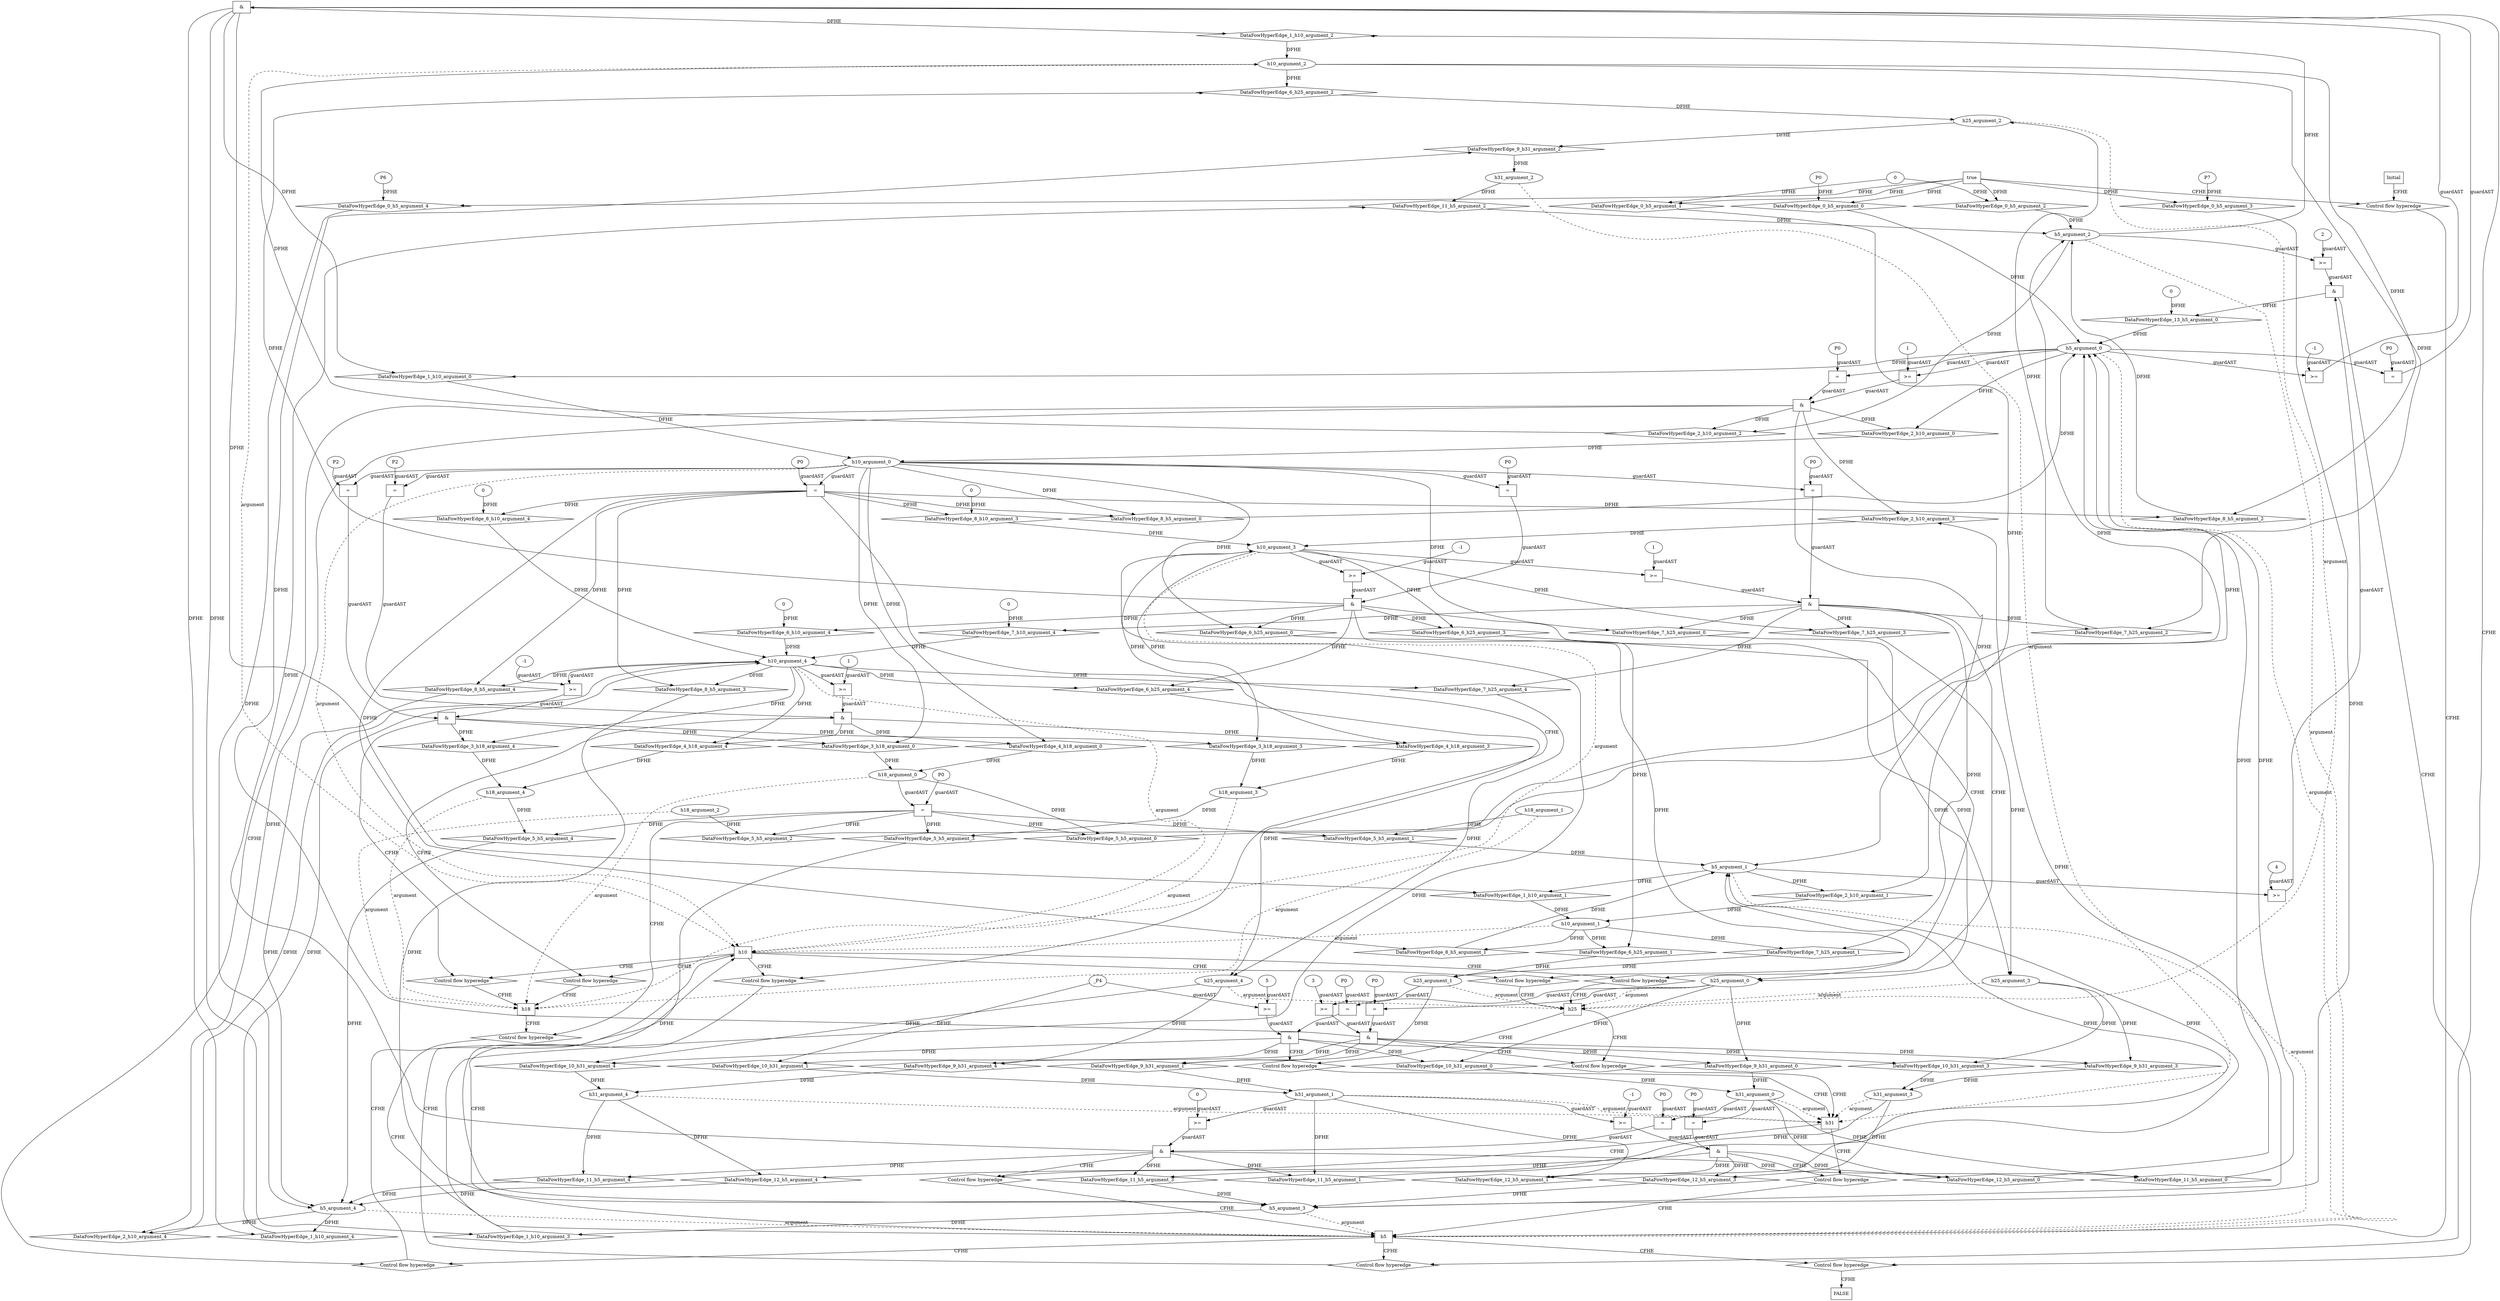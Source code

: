 digraph dag {
"h10" [label="h10" nodeName="h10" class=CONTROL  shape="rect"];
"h18" [label="h18" nodeName="h18" class=CONTROL  shape="rect"];
"h25" [label="h25" nodeName="h25" class=CONTROL  shape="rect"];
"h31" [label="h31" nodeName="h31" class=CONTROL  shape="rect"];
"h5" [label="h5" nodeName="h5" class=CONTROL  shape="rect"];
FALSE [label="FALSE" nodeName=FALSE class=CONTROL  shape="rect"];
Initial [label="Initial" nodeName=Initial class=CONTROL  shape="rect"];
ControlFowHyperEdge_0 [label="Control flow hyperedge" nodeName=ControlFowHyperEdge_0 class=controlFlowHyperEdge shape="diamond"];
"Initial" -> ControlFowHyperEdge_0 [label="CFHE"]
ControlFowHyperEdge_0 -> "h5" [label="CFHE"]
ControlFowHyperEdge_1 [label="Control flow hyperedge" nodeName=ControlFowHyperEdge_1 class=controlFlowHyperEdge shape="diamond"];
"h5" -> ControlFowHyperEdge_1 [label="CFHE"]
ControlFowHyperEdge_1 -> "h10" [label="CFHE"]
ControlFowHyperEdge_2 [label="Control flow hyperedge" nodeName=ControlFowHyperEdge_2 class=controlFlowHyperEdge shape="diamond"];
"h5" -> ControlFowHyperEdge_2 [label="CFHE"]
ControlFowHyperEdge_2 -> "h10" [label="CFHE"]
ControlFowHyperEdge_3 [label="Control flow hyperedge" nodeName=ControlFowHyperEdge_3 class=controlFlowHyperEdge shape="diamond"];
"h10" -> ControlFowHyperEdge_3 [label="CFHE"]
ControlFowHyperEdge_3 -> "h18" [label="CFHE"]
ControlFowHyperEdge_4 [label="Control flow hyperedge" nodeName=ControlFowHyperEdge_4 class=controlFlowHyperEdge shape="diamond"];
"h10" -> ControlFowHyperEdge_4 [label="CFHE"]
ControlFowHyperEdge_4 -> "h18" [label="CFHE"]
ControlFowHyperEdge_5 [label="Control flow hyperedge" nodeName=ControlFowHyperEdge_5 class=controlFlowHyperEdge shape="diamond"];
"h18" -> ControlFowHyperEdge_5 [label="CFHE"]
ControlFowHyperEdge_5 -> "h5" [label="CFHE"]
ControlFowHyperEdge_6 [label="Control flow hyperedge" nodeName=ControlFowHyperEdge_6 class=controlFlowHyperEdge shape="diamond"];
"h10" -> ControlFowHyperEdge_6 [label="CFHE"]
ControlFowHyperEdge_6 -> "h25" [label="CFHE"]
ControlFowHyperEdge_7 [label="Control flow hyperedge" nodeName=ControlFowHyperEdge_7 class=controlFlowHyperEdge shape="diamond"];
"h10" -> ControlFowHyperEdge_7 [label="CFHE"]
ControlFowHyperEdge_7 -> "h25" [label="CFHE"]
ControlFowHyperEdge_8 [label="Control flow hyperedge" nodeName=ControlFowHyperEdge_8 class=controlFlowHyperEdge shape="diamond"];
"h10" -> ControlFowHyperEdge_8 [label="CFHE"]
ControlFowHyperEdge_8 -> "h5" [label="CFHE"]
ControlFowHyperEdge_9 [label="Control flow hyperedge" nodeName=ControlFowHyperEdge_9 class=controlFlowHyperEdge shape="diamond"];
"h25" -> ControlFowHyperEdge_9 [label="CFHE"]
ControlFowHyperEdge_9 -> "h31" [label="CFHE"]
ControlFowHyperEdge_10 [label="Control flow hyperedge" nodeName=ControlFowHyperEdge_10 class=controlFlowHyperEdge shape="diamond"];
"h25" -> ControlFowHyperEdge_10 [label="CFHE"]
ControlFowHyperEdge_10 -> "h31" [label="CFHE"]
ControlFowHyperEdge_11 [label="Control flow hyperedge" nodeName=ControlFowHyperEdge_11 class=controlFlowHyperEdge shape="diamond"];
"h31" -> ControlFowHyperEdge_11 [label="CFHE"]
ControlFowHyperEdge_11 -> "h5" [label="CFHE"]
ControlFowHyperEdge_12 [label="Control flow hyperedge" nodeName=ControlFowHyperEdge_12 class=controlFlowHyperEdge shape="diamond"];
"h31" -> ControlFowHyperEdge_12 [label="CFHE"]
ControlFowHyperEdge_12 -> "h5" [label="CFHE"]
ControlFowHyperEdge_13 [label="Control flow hyperedge" nodeName=ControlFowHyperEdge_13 class=controlFlowHyperEdge shape="diamond"];
"h5" -> ControlFowHyperEdge_13 [label="CFHE"]
ControlFowHyperEdge_13 -> "FALSE" [label="CFHE"]
"h5_argument_0" [label="h5_argument_0" nodeName=argument0 class=argument  head="h5" shape="oval"];
"h5_argument_0" -> "h5"[label="argument" style="dashed"]
"h5_argument_1" [label="h5_argument_1" nodeName=argument1 class=argument  head="h5" shape="oval"];
"h5_argument_1" -> "h5"[label="argument" style="dashed"]
"h5_argument_2" [label="h5_argument_2" nodeName=argument2 class=argument  head="h5" shape="oval"];
"h5_argument_2" -> "h5"[label="argument" style="dashed"]
"h5_argument_3" [label="h5_argument_3" nodeName=argument3 class=argument  head="h5" shape="oval"];
"h5_argument_3" -> "h5"[label="argument" style="dashed"]
"h5_argument_4" [label="h5_argument_4" nodeName=argument4 class=argument  head="h5" shape="oval"];
"h5_argument_4" -> "h5"[label="argument" style="dashed"]
"h10_argument_0" [label="h10_argument_0" nodeName=argument0 class=argument  head="h10" shape="oval"];
"h10_argument_0" -> "h10"[label="argument" style="dashed"]
"h10_argument_1" [label="h10_argument_1" nodeName=argument1 class=argument  head="h10" shape="oval"];
"h10_argument_1" -> "h10"[label="argument" style="dashed"]
"h10_argument_2" [label="h10_argument_2" nodeName=argument2 class=argument  head="h10" shape="oval"];
"h10_argument_2" -> "h10"[label="argument" style="dashed"]
"h10_argument_3" [label="h10_argument_3" nodeName=argument3 class=argument  head="h10" shape="oval"];
"h10_argument_3" -> "h10"[label="argument" style="dashed"]
"h10_argument_4" [label="h10_argument_4" nodeName=argument4 class=argument  head="h10" shape="oval"];
"h10_argument_4" -> "h10"[label="argument" style="dashed"]
"h18_argument_0" [label="h18_argument_0" nodeName=argument0 class=argument  head="h18" shape="oval"];
"h18_argument_0" -> "h18"[label="argument" style="dashed"]
"h18_argument_1" [label="h18_argument_1" nodeName=argument1 class=argument  head="h18" shape="oval"];
"h18_argument_1" -> "h18"[label="argument" style="dashed"]
"h18_argument_2" [label="h18_argument_2" nodeName=argument2 class=argument  head="h18" shape="oval"];
"h18_argument_2" -> "h18"[label="argument" style="dashed"]
"h18_argument_3" [label="h18_argument_3" nodeName=argument3 class=argument  head="h18" shape="oval"];
"h18_argument_3" -> "h18"[label="argument" style="dashed"]
"h18_argument_4" [label="h18_argument_4" nodeName=argument4 class=argument  head="h18" shape="oval"];
"h18_argument_4" -> "h18"[label="argument" style="dashed"]
"h25_argument_0" [label="h25_argument_0" nodeName=argument0 class=argument  head="h25" shape="oval"];
"h25_argument_0" -> "h25"[label="argument" style="dashed"]
"h25_argument_1" [label="h25_argument_1" nodeName=argument1 class=argument  head="h25" shape="oval"];
"h25_argument_1" -> "h25"[label="argument" style="dashed"]
"h25_argument_2" [label="h25_argument_2" nodeName=argument2 class=argument  head="h25" shape="oval"];
"h25_argument_2" -> "h25"[label="argument" style="dashed"]
"h25_argument_3" [label="h25_argument_3" nodeName=argument3 class=argument  head="h25" shape="oval"];
"h25_argument_3" -> "h25"[label="argument" style="dashed"]
"h25_argument_4" [label="h25_argument_4" nodeName=argument4 class=argument  head="h25" shape="oval"];
"h25_argument_4" -> "h25"[label="argument" style="dashed"]
"h31_argument_0" [label="h31_argument_0" nodeName=argument0 class=argument  head="h31" shape="oval"];
"h31_argument_0" -> "h31"[label="argument" style="dashed"]
"h31_argument_1" [label="h31_argument_1" nodeName=argument1 class=argument  head="h31" shape="oval"];
"h31_argument_1" -> "h31"[label="argument" style="dashed"]
"h31_argument_2" [label="h31_argument_2" nodeName=argument2 class=argument  head="h31" shape="oval"];
"h31_argument_2" -> "h31"[label="argument" style="dashed"]
"h31_argument_3" [label="h31_argument_3" nodeName=argument3 class=argument  head="h31" shape="oval"];
"h31_argument_3" -> "h31"[label="argument" style="dashed"]
"h31_argument_4" [label="h31_argument_4" nodeName=argument4 class=argument  head="h31" shape="oval"];
"h31_argument_4" -> "h31"[label="argument" style="dashed"]

"true_0" [label="true" nodeName="true_0" class=true shape="rect"];
"true_0" -> "ControlFowHyperEdge_0" [label="CFHE"];
"xxxh5___Initial_0xxxdataFlow_0_node_0" [label="P7" nodeName="xxxh5___Initial_0xxxdataFlow_0_node_0" class=symbolicConstant ];

"xxxh5___Initial_0xxxdataFlow1_node_0" [label="0" nodeName="xxxh5___Initial_0xxxdataFlow1_node_0" class=IdealInt ];

"xxxh5___Initial_0xxxdataFlow2_node_0" [label="P0" nodeName="xxxh5___Initial_0xxxdataFlow2_node_0" class=symbolicConstant ];

"xxxh5___Initial_0xxxdataFlow3_node_0" [label="P6" nodeName="xxxh5___Initial_0xxxdataFlow3_node_0" class=symbolicConstant ];


"xxxh10___h5_1xxx_and" [label="&" nodeName="xxxh10___h5_1xxx_and" class=Operator shape="rect"];
"xxxh10___h5_1xxxguard_0_node_0" [label=">=" nodeName="xxxh10___h5_1xxxguard_0_node_0" class=Operator  shape="rect"];
"xxxh10___h5_1xxxguard_0_node_1" [label="-1" nodeName="xxxh10___h5_1xxxguard_0_node_1" class=IdealInt ];
"xxxh10___h5_1xxxguard_0_node_1" -> "xxxh10___h5_1xxxguard_0_node_0"[label="guardAST"]
"h5_argument_0" -> "xxxh10___h5_1xxxguard_0_node_0"[label="guardAST"]

"xxxh10___h5_1xxxguard_0_node_0" -> "xxxh10___h5_1xxx_and" [label="guardAST"];
"xxxh10___h5_1xxxguard1_node_0" [label="=" nodeName="xxxh10___h5_1xxxguard1_node_0" class=Operator  shape="rect"];
"xxxh10___h5_1xxxguard1_node_1" [label="P0" nodeName="xxxh10___h5_1xxxguard1_node_1" class=symbolicConstant ];
"xxxh10___h5_1xxxguard1_node_1" -> "xxxh10___h5_1xxxguard1_node_0"[label="guardAST"]
"h5_argument_0" -> "xxxh10___h5_1xxxguard1_node_0"[label="guardAST"]

"xxxh10___h5_1xxxguard1_node_0" -> "xxxh10___h5_1xxx_and" [label="guardAST"];
"xxxh10___h5_1xxx_and" -> "ControlFowHyperEdge_1" [label="CFHE"];
"xxxh10___h5_2xxx_and" [label="&" nodeName="xxxh10___h5_2xxx_and" class=Operator shape="rect"];
"xxxh10___h5_2xxxguard_0_node_0" [label=">=" nodeName="xxxh10___h5_2xxxguard_0_node_0" class=Operator  shape="rect"];
"xxxh10___h5_2xxxguard_0_node_2" [label="1" nodeName="xxxh10___h5_2xxxguard_0_node_2" class=IdealInt ];
"h5_argument_0" -> "xxxh10___h5_2xxxguard_0_node_0"[label="guardAST"]
"xxxh10___h5_2xxxguard_0_node_2" -> "xxxh10___h5_2xxxguard_0_node_0"[label="guardAST"]

"xxxh10___h5_2xxxguard_0_node_0" -> "xxxh10___h5_2xxx_and" [label="guardAST"];
"xxxh10___h5_2xxxguard1_node_0" [label="=" nodeName="xxxh10___h5_2xxxguard1_node_0" class=Operator  shape="rect"];
"xxxh10___h5_2xxxguard1_node_1" [label="P0" nodeName="xxxh10___h5_2xxxguard1_node_1" class=symbolicConstant ];
"xxxh10___h5_2xxxguard1_node_1" -> "xxxh10___h5_2xxxguard1_node_0"[label="guardAST"]
"h5_argument_0" -> "xxxh10___h5_2xxxguard1_node_0"[label="guardAST"]

"xxxh10___h5_2xxxguard1_node_0" -> "xxxh10___h5_2xxx_and" [label="guardAST"];
"xxxh10___h5_2xxx_and" -> "ControlFowHyperEdge_2" [label="CFHE"];
"xxxh18___h10_3xxx_and" [label="&" nodeName="xxxh18___h10_3xxx_and" class=Operator shape="rect"];
"xxxh18___h10_3xxxguard_0_node_0" [label=">=" nodeName="xxxh18___h10_3xxxguard_0_node_0" class=Operator  shape="rect"];
"xxxh18___h10_3xxxguard_0_node_1" [label="-1" nodeName="xxxh18___h10_3xxxguard_0_node_1" class=IdealInt ];
"xxxh18___h10_3xxxguard_0_node_1" -> "xxxh18___h10_3xxxguard_0_node_0"[label="guardAST"]
"h10_argument_4" -> "xxxh18___h10_3xxxguard_0_node_0"[label="guardAST"]

"xxxh18___h10_3xxxguard_0_node_0" -> "xxxh18___h10_3xxx_and" [label="guardAST"];
"xxxh18___h10_3xxxguard1_node_0" [label="=" nodeName="xxxh18___h10_3xxxguard1_node_0" class=Operator  shape="rect"];
"xxxh18___h10_3xxxguard1_node_1" [label="P2" nodeName="xxxh18___h10_3xxxguard1_node_1" class=symbolicConstant ];
"xxxh18___h10_3xxxguard1_node_1" -> "xxxh18___h10_3xxxguard1_node_0"[label="guardAST"]
"h10_argument_0" -> "xxxh18___h10_3xxxguard1_node_0"[label="guardAST"]

"xxxh18___h10_3xxxguard1_node_0" -> "xxxh18___h10_3xxx_and" [label="guardAST"];
"xxxh18___h10_3xxx_and" -> "ControlFowHyperEdge_3" [label="CFHE"];
"xxxh18___h10_4xxx_and" [label="&" nodeName="xxxh18___h10_4xxx_and" class=Operator shape="rect"];
"xxxh18___h10_4xxxguard_0_node_0" [label=">=" nodeName="xxxh18___h10_4xxxguard_0_node_0" class=Operator  shape="rect"];
"xxxh18___h10_4xxxguard_0_node_2" [label="1" nodeName="xxxh18___h10_4xxxguard_0_node_2" class=IdealInt ];
"h10_argument_4" -> "xxxh18___h10_4xxxguard_0_node_0"[label="guardAST"]
"xxxh18___h10_4xxxguard_0_node_2" -> "xxxh18___h10_4xxxguard_0_node_0"[label="guardAST"]

"xxxh18___h10_4xxxguard_0_node_0" -> "xxxh18___h10_4xxx_and" [label="guardAST"];
"xxxh18___h10_4xxxguard1_node_0" [label="=" nodeName="xxxh18___h10_4xxxguard1_node_0" class=Operator  shape="rect"];
"xxxh18___h10_4xxxguard1_node_1" [label="P2" nodeName="xxxh18___h10_4xxxguard1_node_1" class=symbolicConstant ];
"xxxh18___h10_4xxxguard1_node_1" -> "xxxh18___h10_4xxxguard1_node_0"[label="guardAST"]
"h10_argument_0" -> "xxxh18___h10_4xxxguard1_node_0"[label="guardAST"]

"xxxh18___h10_4xxxguard1_node_0" -> "xxxh18___h10_4xxx_and" [label="guardAST"];
"xxxh18___h10_4xxx_and" -> "ControlFowHyperEdge_4" [label="CFHE"];
"xxxh5___h18_5xxxguard_0_node_0" [label="=" nodeName="xxxh5___h18_5xxxguard_0_node_0" class=Operator  shape="rect"];
"xxxh5___h18_5xxxguard_0_node_1" [label="P0" nodeName="xxxh5___h18_5xxxguard_0_node_1" class=symbolicConstant ];
"xxxh5___h18_5xxxguard_0_node_1" -> "xxxh5___h18_5xxxguard_0_node_0"[label="guardAST"]
"h18_argument_0" -> "xxxh5___h18_5xxxguard_0_node_0"[label="guardAST"]

"xxxh5___h18_5xxxguard_0_node_0" -> "ControlFowHyperEdge_5" [label="CFHE"];
"xxxh25___h10_6xxx_and" [label="&" nodeName="xxxh25___h10_6xxx_and" class=Operator shape="rect"];
"xxxh25___h10_6xxxguard_0_node_0" [label=">=" nodeName="xxxh25___h10_6xxxguard_0_node_0" class=Operator  shape="rect"];
"xxxh25___h10_6xxxguard_0_node_1" [label="-1" nodeName="xxxh25___h10_6xxxguard_0_node_1" class=IdealInt ];
"xxxh25___h10_6xxxguard_0_node_1" -> "xxxh25___h10_6xxxguard_0_node_0"[label="guardAST"]
"h10_argument_3" -> "xxxh25___h10_6xxxguard_0_node_0"[label="guardAST"]

"xxxh25___h10_6xxxguard_0_node_0" -> "xxxh25___h10_6xxx_and" [label="guardAST"];
"xxxh25___h10_6xxxguard1_node_0" [label="=" nodeName="xxxh25___h10_6xxxguard1_node_0" class=Operator  shape="rect"];
"xxxh25___h10_6xxxguard1_node_1" [label="P0" nodeName="xxxh25___h10_6xxxguard1_node_1" class=symbolicConstant ];
"xxxh25___h10_6xxxguard1_node_1" -> "xxxh25___h10_6xxxguard1_node_0"[label="guardAST"]
"h10_argument_0" -> "xxxh25___h10_6xxxguard1_node_0"[label="guardAST"]

"xxxh25___h10_6xxxguard1_node_0" -> "xxxh25___h10_6xxx_and" [label="guardAST"];
"xxxh25___h10_6xxx_and" -> "ControlFowHyperEdge_6" [label="CFHE"];

"xxxh25___h10_7xxx_and" [label="&" nodeName="xxxh25___h10_7xxx_and" class=Operator shape="rect"];
"xxxh25___h10_7xxxguard_0_node_0" [label=">=" nodeName="xxxh25___h10_7xxxguard_0_node_0" class=Operator  shape="rect"];
"xxxh25___h10_7xxxguard_0_node_2" [label="1" nodeName="xxxh25___h10_7xxxguard_0_node_2" class=IdealInt ];
"h10_argument_3" -> "xxxh25___h10_7xxxguard_0_node_0"[label="guardAST"]
"xxxh25___h10_7xxxguard_0_node_2" -> "xxxh25___h10_7xxxguard_0_node_0"[label="guardAST"]

"xxxh25___h10_7xxxguard_0_node_0" -> "xxxh25___h10_7xxx_and" [label="guardAST"];
"xxxh25___h10_7xxxguard1_node_0" [label="=" nodeName="xxxh25___h10_7xxxguard1_node_0" class=Operator  shape="rect"];
"xxxh25___h10_7xxxguard1_node_1" [label="P0" nodeName="xxxh25___h10_7xxxguard1_node_1" class=symbolicConstant ];
"xxxh25___h10_7xxxguard1_node_1" -> "xxxh25___h10_7xxxguard1_node_0"[label="guardAST"]
"h10_argument_0" -> "xxxh25___h10_7xxxguard1_node_0"[label="guardAST"]

"xxxh25___h10_7xxxguard1_node_0" -> "xxxh25___h10_7xxx_and" [label="guardAST"];
"xxxh25___h10_7xxx_and" -> "ControlFowHyperEdge_7" [label="CFHE"];

"xxxh5___h10_8xxxguard_0_node_0" [label="=" nodeName="xxxh5___h10_8xxxguard_0_node_0" class=Operator  shape="rect"];
"xxxh5___h10_8xxxguard_0_node_1" [label="P0" nodeName="xxxh5___h10_8xxxguard_0_node_1" class=symbolicConstant ];
"xxxh5___h10_8xxxguard_0_node_1" -> "xxxh5___h10_8xxxguard_0_node_0"[label="guardAST"]
"h10_argument_0" -> "xxxh5___h10_8xxxguard_0_node_0"[label="guardAST"]

"xxxh5___h10_8xxxguard_0_node_0" -> "ControlFowHyperEdge_8" [label="CFHE"];


"xxxh31___h25_9xxx_and" [label="&" nodeName="xxxh31___h25_9xxx_and" class=Operator shape="rect"];
"xxxh31___h25_9xxxguard_0_node_0" [label=">=" nodeName="xxxh31___h25_9xxxguard_0_node_0" class=Operator  shape="rect"];
"xxxh31___h25_9xxxguard_0_node_1" [label="3" nodeName="xxxh31___h25_9xxxguard_0_node_1" class=IdealInt ];
"xxxh31___h25_9xxxguard_0_node_1" -> "xxxh31___h25_9xxxguard_0_node_0"[label="guardAST"]
"h25_argument_1" -> "xxxh31___h25_9xxxguard_0_node_0"[label="guardAST"]

"xxxh31___h25_9xxxguard_0_node_0" -> "xxxh31___h25_9xxx_and" [label="guardAST"];
"xxxh31___h25_9xxxguard1_node_0" [label="=" nodeName="xxxh31___h25_9xxxguard1_node_0" class=Operator  shape="rect"];
"xxxh31___h25_9xxxguard1_node_1" [label="P0" nodeName="xxxh31___h25_9xxxguard1_node_1" class=symbolicConstant ];
"xxxh31___h25_9xxxguard1_node_1" -> "xxxh31___h25_9xxxguard1_node_0"[label="guardAST"]
"h25_argument_0" -> "xxxh31___h25_9xxxguard1_node_0"[label="guardAST"]

"xxxh31___h25_9xxxguard1_node_0" -> "xxxh31___h25_9xxx_and" [label="guardAST"];
"xxxh31___h25_9xxx_and" -> "ControlFowHyperEdge_9" [label="CFHE"];
"xxxh31___h25_10xxx_and" [label="&" nodeName="xxxh31___h25_10xxx_and" class=Operator shape="rect"];
"xxxh31___h25_10xxxguard_0_node_0" [label=">=" nodeName="xxxh31___h25_10xxxguard_0_node_0" class=Operator  shape="rect"];
"xxxh31___h25_10xxxguard_0_node_2" [label="5" nodeName="xxxh31___h25_10xxxguard_0_node_2" class=IdealInt ];
"xxxh31___h25_10xxxdataFlow_0_node_0" -> "xxxh31___h25_10xxxguard_0_node_0"[label="guardAST"]
"xxxh31___h25_10xxxguard_0_node_2" -> "xxxh31___h25_10xxxguard_0_node_0"[label="guardAST"]

"xxxh31___h25_10xxxguard_0_node_0" -> "xxxh31___h25_10xxx_and" [label="guardAST"];
"xxxh31___h25_10xxxguard1_node_0" [label="=" nodeName="xxxh31___h25_10xxxguard1_node_0" class=Operator  shape="rect"];
"xxxh31___h25_10xxxguard1_node_1" [label="P0" nodeName="xxxh31___h25_10xxxguard1_node_1" class=symbolicConstant ];
"xxxh31___h25_10xxxguard1_node_1" -> "xxxh31___h25_10xxxguard1_node_0"[label="guardAST"]
"h25_argument_0" -> "xxxh31___h25_10xxxguard1_node_0"[label="guardAST"]

"xxxh31___h25_10xxxguard1_node_0" -> "xxxh31___h25_10xxx_and" [label="guardAST"];
"xxxh31___h25_10xxx_and" -> "ControlFowHyperEdge_10" [label="CFHE"];
"xxxh31___h25_10xxxdataFlow_0_node_0" [label="_P4" nodeName="xxxh31___h25_10xxxdataFlow_0_node_0" class=symbolicConstant ];

"xxxh5___h31_11xxx_and" [label="&" nodeName="xxxh5___h31_11xxx_and" class=Operator shape="rect"];
"xxxh5___h31_11xxxguard_0_node_0" [label=">=" nodeName="xxxh5___h31_11xxxguard_0_node_0" class=Operator  shape="rect"];
"xxxh5___h31_11xxxguard_0_node_2" [label="0" nodeName="xxxh5___h31_11xxxguard_0_node_2" class=IdealInt ];
"h31_argument_1" -> "xxxh5___h31_11xxxguard_0_node_0"[label="guardAST"]
"xxxh5___h31_11xxxguard_0_node_2" -> "xxxh5___h31_11xxxguard_0_node_0"[label="guardAST"]

"xxxh5___h31_11xxxguard_0_node_0" -> "xxxh5___h31_11xxx_and" [label="guardAST"];
"xxxh5___h31_11xxxguard1_node_0" [label="=" nodeName="xxxh5___h31_11xxxguard1_node_0" class=Operator  shape="rect"];
"xxxh5___h31_11xxxguard1_node_1" [label="P0" nodeName="xxxh5___h31_11xxxguard1_node_1" class=symbolicConstant ];
"xxxh5___h31_11xxxguard1_node_1" -> "xxxh5___h31_11xxxguard1_node_0"[label="guardAST"]
"h31_argument_0" -> "xxxh5___h31_11xxxguard1_node_0"[label="guardAST"]

"xxxh5___h31_11xxxguard1_node_0" -> "xxxh5___h31_11xxx_and" [label="guardAST"];
"xxxh5___h31_11xxx_and" -> "ControlFowHyperEdge_11" [label="CFHE"];
"xxxh5___h31_12xxx_and" [label="&" nodeName="xxxh5___h31_12xxx_and" class=Operator shape="rect"];
"xxxh5___h31_12xxxguard_0_node_0" [label=">=" nodeName="xxxh5___h31_12xxxguard_0_node_0" class=Operator  shape="rect"];
"xxxh5___h31_12xxxguard_0_node_1" [label="-1" nodeName="xxxh5___h31_12xxxguard_0_node_1" class=IdealInt ];
"xxxh5___h31_12xxxguard_0_node_1" -> "xxxh5___h31_12xxxguard_0_node_0"[label="guardAST"]
"h31_argument_1" -> "xxxh5___h31_12xxxguard_0_node_0"[label="guardAST"]

"xxxh5___h31_12xxxguard_0_node_0" -> "xxxh5___h31_12xxx_and" [label="guardAST"];
"xxxh5___h31_12xxxguard1_node_0" [label="=" nodeName="xxxh5___h31_12xxxguard1_node_0" class=Operator  shape="rect"];
"xxxh5___h31_12xxxguard1_node_1" [label="P0" nodeName="xxxh5___h31_12xxxguard1_node_1" class=symbolicConstant ];
"xxxh5___h31_12xxxguard1_node_1" -> "xxxh5___h31_12xxxguard1_node_0"[label="guardAST"]
"h31_argument_0" -> "xxxh5___h31_12xxxguard1_node_0"[label="guardAST"]

"xxxh5___h31_12xxxguard1_node_0" -> "xxxh5___h31_12xxx_and" [label="guardAST"];
"xxxh5___h31_12xxx_and" -> "ControlFowHyperEdge_12" [label="CFHE"];
"xxxFALSE___h5_13xxx_and" [label="&" nodeName="xxxFALSE___h5_13xxx_and" class=Operator shape="rect"];
"xxxFALSE___h5_13xxxguard_0_node_0" [label=">=" nodeName="xxxFALSE___h5_13xxxguard_0_node_0" class=Operator  shape="rect"];
"xxxFALSE___h5_13xxxguard_0_node_1" [label="2" nodeName="xxxFALSE___h5_13xxxguard_0_node_1" class=IdealInt ];
"xxxFALSE___h5_13xxxguard_0_node_1" -> "xxxFALSE___h5_13xxxguard_0_node_0"[label="guardAST"]
"h5_argument_2" -> "xxxFALSE___h5_13xxxguard_0_node_0"[label="guardAST"]

"xxxFALSE___h5_13xxxguard_0_node_0" -> "xxxFALSE___h5_13xxx_and" [label="guardAST"];
"xxxFALSE___h5_13xxxguard1_node_0" [label=">=" nodeName="xxxFALSE___h5_13xxxguard1_node_0" class=Operator  shape="rect"];
"xxxFALSE___h5_13xxxguard1_node_2" [label="4" nodeName="xxxFALSE___h5_13xxxguard1_node_2" class=IdealInt ];
"h5_argument_1" -> "xxxFALSE___h5_13xxxguard1_node_0"[label="guardAST"]
"xxxFALSE___h5_13xxxguard1_node_2" -> "xxxFALSE___h5_13xxxguard1_node_0"[label="guardAST"]

"xxxFALSE___h5_13xxxguard1_node_0" -> "xxxFALSE___h5_13xxx_and" [label="guardAST"];
"xxxFALSE___h5_13xxx_and" -> "ControlFowHyperEdge_13" [label="CFHE"];
"xxxh25___h10_6xxxh10_argument_4_constant_0" [label="0" nodeName="xxxh25___h10_6xxxh10_argument_4_constant_0" class=Constant];
"DataFowHyperEdge_6_h10_argument_4" [label="DataFowHyperEdge_6_h10_argument_4" nodeName="DataFowHyperEdge_6_h10_argument_4" class=DataFlowHyperedge shape="diamond"];
"DataFowHyperEdge_6_h10_argument_4" -> "h10_argument_4"[label="DFHE"]
"xxxh25___h10_6xxx_and" -> "DataFowHyperEdge_6_h10_argument_4"[label="DFHE"]
"xxxh25___h10_6xxxh10_argument_4_constant_0" -> "DataFowHyperEdge_6_h10_argument_4" [label="DFHE"];
"xxxh25___h10_7xxxh10_argument_4_constant_0" [label="0" nodeName="xxxh25___h10_7xxxh10_argument_4_constant_0" class=Constant];
"DataFowHyperEdge_7_h10_argument_4" [label="DataFowHyperEdge_7_h10_argument_4" nodeName="DataFowHyperEdge_7_h10_argument_4" class=DataFlowHyperedge shape="diamond"];
"DataFowHyperEdge_7_h10_argument_4" -> "h10_argument_4"[label="DFHE"]
"xxxh25___h10_7xxx_and" -> "DataFowHyperEdge_7_h10_argument_4"[label="DFHE"]
"xxxh25___h10_7xxxh10_argument_4_constant_0" -> "DataFowHyperEdge_7_h10_argument_4" [label="DFHE"];
"xxxh5___h10_8xxxh10_argument_3_constant_0" [label="0" nodeName="xxxh5___h10_8xxxh10_argument_3_constant_0" class=Constant];
"DataFowHyperEdge_8_h10_argument_3" [label="DataFowHyperEdge_8_h10_argument_3" nodeName="DataFowHyperEdge_8_h10_argument_3" class=DataFlowHyperedge shape="diamond"];
"DataFowHyperEdge_8_h10_argument_3" -> "h10_argument_3"[label="DFHE"]
"xxxh5___h10_8xxxguard_0_node_0" -> "DataFowHyperEdge_8_h10_argument_3"[label="DFHE"]
"xxxh5___h10_8xxxh10_argument_3_constant_0" -> "DataFowHyperEdge_8_h10_argument_3" [label="DFHE"];
"xxxh5___h10_8xxxh10_argument_4_constant_0" [label="0" nodeName="xxxh5___h10_8xxxh10_argument_4_constant_0" class=Constant];
"DataFowHyperEdge_8_h10_argument_4" [label="DataFowHyperEdge_8_h10_argument_4" nodeName="DataFowHyperEdge_8_h10_argument_4" class=DataFlowHyperedge shape="diamond"];
"DataFowHyperEdge_8_h10_argument_4" -> "h10_argument_4"[label="DFHE"]
"xxxh5___h10_8xxxguard_0_node_0" -> "DataFowHyperEdge_8_h10_argument_4"[label="DFHE"]
"xxxh5___h10_8xxxh10_argument_4_constant_0" -> "DataFowHyperEdge_8_h10_argument_4" [label="DFHE"];
"xxxFALSE___h5_13xxxh5_argument_0_constant_0" [label="0" nodeName="xxxFALSE___h5_13xxxh5_argument_0_constant_0" class=Constant];
"DataFowHyperEdge_13_h5_argument_0" [label="DataFowHyperEdge_13_h5_argument_0" nodeName="DataFowHyperEdge_13_h5_argument_0" class=DataFlowHyperedge shape="diamond"];
"DataFowHyperEdge_13_h5_argument_0" -> "h5_argument_0"[label="DFHE"]
"xxxFALSE___h5_13xxx_and" -> "DataFowHyperEdge_13_h5_argument_0"[label="DFHE"]
"xxxFALSE___h5_13xxxh5_argument_0_constant_0" -> "DataFowHyperEdge_13_h5_argument_0" [label="DFHE"];
"h5_argument_2" -> "DataFowHyperEdge_1_h10_argument_2"[label="DFHE"]
"DataFowHyperEdge_1_h10_argument_2" [label="DataFowHyperEdge_1_h10_argument_2" nodeName="DataFowHyperEdge_1_h10_argument_2" class=DataFlowHyperedge shape="diamond"];
"DataFowHyperEdge_1_h10_argument_2" -> "h10_argument_2"[label="DFHE"]
"xxxh10___h5_1xxx_and" -> "DataFowHyperEdge_1_h10_argument_2"[label="DFHE"]
"h5_argument_1" -> "DataFowHyperEdge_1_h10_argument_1"[label="DFHE"]
"DataFowHyperEdge_1_h10_argument_1" [label="DataFowHyperEdge_1_h10_argument_1" nodeName="DataFowHyperEdge_1_h10_argument_1" class=DataFlowHyperedge shape="diamond"];
"DataFowHyperEdge_1_h10_argument_1" -> "h10_argument_1"[label="DFHE"]
"xxxh10___h5_1xxx_and" -> "DataFowHyperEdge_1_h10_argument_1"[label="DFHE"]
"h5_argument_4" -> "DataFowHyperEdge_1_h10_argument_4"[label="DFHE"]
"DataFowHyperEdge_1_h10_argument_4" [label="DataFowHyperEdge_1_h10_argument_4" nodeName="DataFowHyperEdge_1_h10_argument_4" class=DataFlowHyperedge shape="diamond"];
"DataFowHyperEdge_1_h10_argument_4" -> "h10_argument_4"[label="DFHE"]
"xxxh10___h5_1xxx_and" -> "DataFowHyperEdge_1_h10_argument_4"[label="DFHE"]
"h5_argument_0" -> "DataFowHyperEdge_1_h10_argument_0"[label="DFHE"]
"DataFowHyperEdge_1_h10_argument_0" [label="DataFowHyperEdge_1_h10_argument_0" nodeName="DataFowHyperEdge_1_h10_argument_0" class=DataFlowHyperedge shape="diamond"];
"DataFowHyperEdge_1_h10_argument_0" -> "h10_argument_0"[label="DFHE"]
"xxxh10___h5_1xxx_and" -> "DataFowHyperEdge_1_h10_argument_0"[label="DFHE"]
"h5_argument_3" -> "DataFowHyperEdge_1_h10_argument_3"[label="DFHE"]
"DataFowHyperEdge_1_h10_argument_3" [label="DataFowHyperEdge_1_h10_argument_3" nodeName="DataFowHyperEdge_1_h10_argument_3" class=DataFlowHyperedge shape="diamond"];
"DataFowHyperEdge_1_h10_argument_3" -> "h10_argument_3"[label="DFHE"]
"xxxh10___h5_1xxx_and" -> "DataFowHyperEdge_1_h10_argument_3"[label="DFHE"]
"h5_argument_2" -> "DataFowHyperEdge_2_h10_argument_2"[label="DFHE"]
"DataFowHyperEdge_2_h10_argument_2" [label="DataFowHyperEdge_2_h10_argument_2" nodeName="DataFowHyperEdge_2_h10_argument_2" class=DataFlowHyperedge shape="diamond"];
"DataFowHyperEdge_2_h10_argument_2" -> "h10_argument_2"[label="DFHE"]
"xxxh10___h5_2xxx_and" -> "DataFowHyperEdge_2_h10_argument_2"[label="DFHE"]
"h5_argument_3" -> "DataFowHyperEdge_2_h10_argument_3"[label="DFHE"]
"DataFowHyperEdge_2_h10_argument_3" [label="DataFowHyperEdge_2_h10_argument_3" nodeName="DataFowHyperEdge_2_h10_argument_3" class=DataFlowHyperedge shape="diamond"];
"DataFowHyperEdge_2_h10_argument_3" -> "h10_argument_3"[label="DFHE"]
"xxxh10___h5_2xxx_and" -> "DataFowHyperEdge_2_h10_argument_3"[label="DFHE"]
"h5_argument_1" -> "DataFowHyperEdge_2_h10_argument_1"[label="DFHE"]
"DataFowHyperEdge_2_h10_argument_1" [label="DataFowHyperEdge_2_h10_argument_1" nodeName="DataFowHyperEdge_2_h10_argument_1" class=DataFlowHyperedge shape="diamond"];
"DataFowHyperEdge_2_h10_argument_1" -> "h10_argument_1"[label="DFHE"]
"xxxh10___h5_2xxx_and" -> "DataFowHyperEdge_2_h10_argument_1"[label="DFHE"]
"h5_argument_0" -> "DataFowHyperEdge_2_h10_argument_0"[label="DFHE"]
"DataFowHyperEdge_2_h10_argument_0" [label="DataFowHyperEdge_2_h10_argument_0" nodeName="DataFowHyperEdge_2_h10_argument_0" class=DataFlowHyperedge shape="diamond"];
"DataFowHyperEdge_2_h10_argument_0" -> "h10_argument_0"[label="DFHE"]
"xxxh10___h5_2xxx_and" -> "DataFowHyperEdge_2_h10_argument_0"[label="DFHE"]
"h5_argument_4" -> "DataFowHyperEdge_2_h10_argument_4"[label="DFHE"]
"DataFowHyperEdge_2_h10_argument_4" [label="DataFowHyperEdge_2_h10_argument_4" nodeName="DataFowHyperEdge_2_h10_argument_4" class=DataFlowHyperedge shape="diamond"];
"DataFowHyperEdge_2_h10_argument_4" -> "h10_argument_4"[label="DFHE"]
"xxxh10___h5_2xxx_and" -> "DataFowHyperEdge_2_h10_argument_4"[label="DFHE"]
"h10_argument_0" -> "DataFowHyperEdge_3_h18_argument_0"[label="DFHE"]
"DataFowHyperEdge_3_h18_argument_0" [label="DataFowHyperEdge_3_h18_argument_0" nodeName="DataFowHyperEdge_3_h18_argument_0" class=DataFlowHyperedge shape="diamond"];
"DataFowHyperEdge_3_h18_argument_0" -> "h18_argument_0"[label="DFHE"]
"xxxh18___h10_3xxx_and" -> "DataFowHyperEdge_3_h18_argument_0"[label="DFHE"]
"h10_argument_3" -> "DataFowHyperEdge_3_h18_argument_3"[label="DFHE"]
"DataFowHyperEdge_3_h18_argument_3" [label="DataFowHyperEdge_3_h18_argument_3" nodeName="DataFowHyperEdge_3_h18_argument_3" class=DataFlowHyperedge shape="diamond"];
"DataFowHyperEdge_3_h18_argument_3" -> "h18_argument_3"[label="DFHE"]
"xxxh18___h10_3xxx_and" -> "DataFowHyperEdge_3_h18_argument_3"[label="DFHE"]
"h10_argument_4" -> "DataFowHyperEdge_3_h18_argument_4"[label="DFHE"]
"DataFowHyperEdge_3_h18_argument_4" [label="DataFowHyperEdge_3_h18_argument_4" nodeName="DataFowHyperEdge_3_h18_argument_4" class=DataFlowHyperedge shape="diamond"];
"DataFowHyperEdge_3_h18_argument_4" -> "h18_argument_4"[label="DFHE"]
"xxxh18___h10_3xxx_and" -> "DataFowHyperEdge_3_h18_argument_4"[label="DFHE"]
"h10_argument_0" -> "DataFowHyperEdge_4_h18_argument_0"[label="DFHE"]
"DataFowHyperEdge_4_h18_argument_0" [label="DataFowHyperEdge_4_h18_argument_0" nodeName="DataFowHyperEdge_4_h18_argument_0" class=DataFlowHyperedge shape="diamond"];
"DataFowHyperEdge_4_h18_argument_0" -> "h18_argument_0"[label="DFHE"]
"xxxh18___h10_4xxx_and" -> "DataFowHyperEdge_4_h18_argument_0"[label="DFHE"]
"h10_argument_3" -> "DataFowHyperEdge_4_h18_argument_3"[label="DFHE"]
"DataFowHyperEdge_4_h18_argument_3" [label="DataFowHyperEdge_4_h18_argument_3" nodeName="DataFowHyperEdge_4_h18_argument_3" class=DataFlowHyperedge shape="diamond"];
"DataFowHyperEdge_4_h18_argument_3" -> "h18_argument_3"[label="DFHE"]
"xxxh18___h10_4xxx_and" -> "DataFowHyperEdge_4_h18_argument_3"[label="DFHE"]
"h10_argument_4" -> "DataFowHyperEdge_4_h18_argument_4"[label="DFHE"]
"DataFowHyperEdge_4_h18_argument_4" [label="DataFowHyperEdge_4_h18_argument_4" nodeName="DataFowHyperEdge_4_h18_argument_4" class=DataFlowHyperedge shape="diamond"];
"DataFowHyperEdge_4_h18_argument_4" -> "h18_argument_4"[label="DFHE"]
"xxxh18___h10_4xxx_and" -> "DataFowHyperEdge_4_h18_argument_4"[label="DFHE"]
"h18_argument_0" -> "DataFowHyperEdge_5_h5_argument_0"[label="DFHE"]
"DataFowHyperEdge_5_h5_argument_0" [label="DataFowHyperEdge_5_h5_argument_0" nodeName="DataFowHyperEdge_5_h5_argument_0" class=DataFlowHyperedge shape="diamond"];
"DataFowHyperEdge_5_h5_argument_0" -> "h5_argument_0"[label="DFHE"]
"xxxh5___h18_5xxxguard_0_node_0" -> "DataFowHyperEdge_5_h5_argument_0"[label="DFHE"]
"h18_argument_4" -> "DataFowHyperEdge_5_h5_argument_4"[label="DFHE"]
"DataFowHyperEdge_5_h5_argument_4" [label="DataFowHyperEdge_5_h5_argument_4" nodeName="DataFowHyperEdge_5_h5_argument_4" class=DataFlowHyperedge shape="diamond"];
"DataFowHyperEdge_5_h5_argument_4" -> "h5_argument_4"[label="DFHE"]
"xxxh5___h18_5xxxguard_0_node_0" -> "DataFowHyperEdge_5_h5_argument_4"[label="DFHE"]
"h18_argument_2" -> "DataFowHyperEdge_5_h5_argument_2"[label="DFHE"]
"DataFowHyperEdge_5_h5_argument_2" [label="DataFowHyperEdge_5_h5_argument_2" nodeName="DataFowHyperEdge_5_h5_argument_2" class=DataFlowHyperedge shape="diamond"];
"DataFowHyperEdge_5_h5_argument_2" -> "h5_argument_2"[label="DFHE"]
"xxxh5___h18_5xxxguard_0_node_0" -> "DataFowHyperEdge_5_h5_argument_2"[label="DFHE"]
"h18_argument_1" -> "DataFowHyperEdge_5_h5_argument_1"[label="DFHE"]
"DataFowHyperEdge_5_h5_argument_1" [label="DataFowHyperEdge_5_h5_argument_1" nodeName="DataFowHyperEdge_5_h5_argument_1" class=DataFlowHyperedge shape="diamond"];
"DataFowHyperEdge_5_h5_argument_1" -> "h5_argument_1"[label="DFHE"]
"xxxh5___h18_5xxxguard_0_node_0" -> "DataFowHyperEdge_5_h5_argument_1"[label="DFHE"]
"h18_argument_3" -> "DataFowHyperEdge_5_h5_argument_3"[label="DFHE"]
"DataFowHyperEdge_5_h5_argument_3" [label="DataFowHyperEdge_5_h5_argument_3" nodeName="DataFowHyperEdge_5_h5_argument_3" class=DataFlowHyperedge shape="diamond"];
"DataFowHyperEdge_5_h5_argument_3" -> "h5_argument_3"[label="DFHE"]
"xxxh5___h18_5xxxguard_0_node_0" -> "DataFowHyperEdge_5_h5_argument_3"[label="DFHE"]
"h10_argument_0" -> "DataFowHyperEdge_6_h25_argument_0"[label="DFHE"]
"DataFowHyperEdge_6_h25_argument_0" [label="DataFowHyperEdge_6_h25_argument_0" nodeName="DataFowHyperEdge_6_h25_argument_0" class=DataFlowHyperedge shape="diamond"];
"DataFowHyperEdge_6_h25_argument_0" -> "h25_argument_0"[label="DFHE"]
"xxxh25___h10_6xxx_and" -> "DataFowHyperEdge_6_h25_argument_0"[label="DFHE"]
"h10_argument_1" -> "DataFowHyperEdge_6_h25_argument_1"[label="DFHE"]
"DataFowHyperEdge_6_h25_argument_1" [label="DataFowHyperEdge_6_h25_argument_1" nodeName="DataFowHyperEdge_6_h25_argument_1" class=DataFlowHyperedge shape="diamond"];
"DataFowHyperEdge_6_h25_argument_1" -> "h25_argument_1"[label="DFHE"]
"xxxh25___h10_6xxx_and" -> "DataFowHyperEdge_6_h25_argument_1"[label="DFHE"]
"h10_argument_2" -> "DataFowHyperEdge_6_h25_argument_2"[label="DFHE"]
"DataFowHyperEdge_6_h25_argument_2" [label="DataFowHyperEdge_6_h25_argument_2" nodeName="DataFowHyperEdge_6_h25_argument_2" class=DataFlowHyperedge shape="diamond"];
"DataFowHyperEdge_6_h25_argument_2" -> "h25_argument_2"[label="DFHE"]
"xxxh25___h10_6xxx_and" -> "DataFowHyperEdge_6_h25_argument_2"[label="DFHE"]
"h10_argument_3" -> "DataFowHyperEdge_6_h25_argument_3"[label="DFHE"]
"DataFowHyperEdge_6_h25_argument_3" [label="DataFowHyperEdge_6_h25_argument_3" nodeName="DataFowHyperEdge_6_h25_argument_3" class=DataFlowHyperedge shape="diamond"];
"DataFowHyperEdge_6_h25_argument_3" -> "h25_argument_3"[label="DFHE"]
"xxxh25___h10_6xxx_and" -> "DataFowHyperEdge_6_h25_argument_3"[label="DFHE"]
"h10_argument_0" -> "DataFowHyperEdge_7_h25_argument_0"[label="DFHE"]
"DataFowHyperEdge_7_h25_argument_0" [label="DataFowHyperEdge_7_h25_argument_0" nodeName="DataFowHyperEdge_7_h25_argument_0" class=DataFlowHyperedge shape="diamond"];
"DataFowHyperEdge_7_h25_argument_0" -> "h25_argument_0"[label="DFHE"]
"xxxh25___h10_7xxx_and" -> "DataFowHyperEdge_7_h25_argument_0"[label="DFHE"]
"h10_argument_1" -> "DataFowHyperEdge_7_h25_argument_1"[label="DFHE"]
"DataFowHyperEdge_7_h25_argument_1" [label="DataFowHyperEdge_7_h25_argument_1" nodeName="DataFowHyperEdge_7_h25_argument_1" class=DataFlowHyperedge shape="diamond"];
"DataFowHyperEdge_7_h25_argument_1" -> "h25_argument_1"[label="DFHE"]
"xxxh25___h10_7xxx_and" -> "DataFowHyperEdge_7_h25_argument_1"[label="DFHE"]
"h10_argument_2" -> "DataFowHyperEdge_7_h25_argument_2"[label="DFHE"]
"DataFowHyperEdge_7_h25_argument_2" [label="DataFowHyperEdge_7_h25_argument_2" nodeName="DataFowHyperEdge_7_h25_argument_2" class=DataFlowHyperedge shape="diamond"];
"DataFowHyperEdge_7_h25_argument_2" -> "h25_argument_2"[label="DFHE"]
"xxxh25___h10_7xxx_and" -> "DataFowHyperEdge_7_h25_argument_2"[label="DFHE"]
"h10_argument_3" -> "DataFowHyperEdge_7_h25_argument_3"[label="DFHE"]
"DataFowHyperEdge_7_h25_argument_3" [label="DataFowHyperEdge_7_h25_argument_3" nodeName="DataFowHyperEdge_7_h25_argument_3" class=DataFlowHyperedge shape="diamond"];
"DataFowHyperEdge_7_h25_argument_3" -> "h25_argument_3"[label="DFHE"]
"xxxh25___h10_7xxx_and" -> "DataFowHyperEdge_7_h25_argument_3"[label="DFHE"]
"h10_argument_0" -> "DataFowHyperEdge_8_h5_argument_0"[label="DFHE"]
"DataFowHyperEdge_8_h5_argument_0" [label="DataFowHyperEdge_8_h5_argument_0" nodeName="DataFowHyperEdge_8_h5_argument_0" class=DataFlowHyperedge shape="diamond"];
"DataFowHyperEdge_8_h5_argument_0" -> "h5_argument_0"[label="DFHE"]
"xxxh5___h10_8xxxguard_0_node_0" -> "DataFowHyperEdge_8_h5_argument_0"[label="DFHE"]
"h10_argument_1" -> "DataFowHyperEdge_8_h5_argument_1"[label="DFHE"]
"DataFowHyperEdge_8_h5_argument_1" [label="DataFowHyperEdge_8_h5_argument_1" nodeName="DataFowHyperEdge_8_h5_argument_1" class=DataFlowHyperedge shape="diamond"];
"DataFowHyperEdge_8_h5_argument_1" -> "h5_argument_1"[label="DFHE"]
"xxxh5___h10_8xxxguard_0_node_0" -> "DataFowHyperEdge_8_h5_argument_1"[label="DFHE"]
"h10_argument_2" -> "DataFowHyperEdge_8_h5_argument_2"[label="DFHE"]
"DataFowHyperEdge_8_h5_argument_2" [label="DataFowHyperEdge_8_h5_argument_2" nodeName="DataFowHyperEdge_8_h5_argument_2" class=DataFlowHyperedge shape="diamond"];
"DataFowHyperEdge_8_h5_argument_2" -> "h5_argument_2"[label="DFHE"]
"xxxh5___h10_8xxxguard_0_node_0" -> "DataFowHyperEdge_8_h5_argument_2"[label="DFHE"]
"h25_argument_2" -> "DataFowHyperEdge_9_h31_argument_2"[label="DFHE"]
"DataFowHyperEdge_9_h31_argument_2" [label="DataFowHyperEdge_9_h31_argument_2" nodeName="DataFowHyperEdge_9_h31_argument_2" class=DataFlowHyperedge shape="diamond"];
"DataFowHyperEdge_9_h31_argument_2" -> "h31_argument_2"[label="DFHE"]
"xxxh31___h25_9xxx_and" -> "DataFowHyperEdge_9_h31_argument_2"[label="DFHE"]
"h25_argument_1" -> "DataFowHyperEdge_9_h31_argument_1"[label="DFHE"]
"DataFowHyperEdge_9_h31_argument_1" [label="DataFowHyperEdge_9_h31_argument_1" nodeName="DataFowHyperEdge_9_h31_argument_1" class=DataFlowHyperedge shape="diamond"];
"DataFowHyperEdge_9_h31_argument_1" -> "h31_argument_1"[label="DFHE"]
"xxxh31___h25_9xxx_and" -> "DataFowHyperEdge_9_h31_argument_1"[label="DFHE"]
"h25_argument_4" -> "DataFowHyperEdge_9_h31_argument_4"[label="DFHE"]
"DataFowHyperEdge_9_h31_argument_4" [label="DataFowHyperEdge_9_h31_argument_4" nodeName="DataFowHyperEdge_9_h31_argument_4" class=DataFlowHyperedge shape="diamond"];
"DataFowHyperEdge_9_h31_argument_4" -> "h31_argument_4"[label="DFHE"]
"xxxh31___h25_9xxx_and" -> "DataFowHyperEdge_9_h31_argument_4"[label="DFHE"]
"h25_argument_0" -> "DataFowHyperEdge_9_h31_argument_0"[label="DFHE"]
"DataFowHyperEdge_9_h31_argument_0" [label="DataFowHyperEdge_9_h31_argument_0" nodeName="DataFowHyperEdge_9_h31_argument_0" class=DataFlowHyperedge shape="diamond"];
"DataFowHyperEdge_9_h31_argument_0" -> "h31_argument_0"[label="DFHE"]
"xxxh31___h25_9xxx_and" -> "DataFowHyperEdge_9_h31_argument_0"[label="DFHE"]
"h25_argument_3" -> "DataFowHyperEdge_9_h31_argument_3"[label="DFHE"]
"DataFowHyperEdge_9_h31_argument_3" [label="DataFowHyperEdge_9_h31_argument_3" nodeName="DataFowHyperEdge_9_h31_argument_3" class=DataFlowHyperedge shape="diamond"];
"DataFowHyperEdge_9_h31_argument_3" -> "h31_argument_3"[label="DFHE"]
"xxxh31___h25_9xxx_and" -> "DataFowHyperEdge_9_h31_argument_3"[label="DFHE"]
"h25_argument_0" -> "DataFowHyperEdge_10_h31_argument_0"[label="DFHE"]
"DataFowHyperEdge_10_h31_argument_0" [label="DataFowHyperEdge_10_h31_argument_0" nodeName="DataFowHyperEdge_10_h31_argument_0" class=DataFlowHyperedge shape="diamond"];
"DataFowHyperEdge_10_h31_argument_0" -> "h31_argument_0"[label="DFHE"]
"xxxh31___h25_10xxx_and" -> "DataFowHyperEdge_10_h31_argument_0"[label="DFHE"]
"h25_argument_3" -> "DataFowHyperEdge_10_h31_argument_3"[label="DFHE"]
"DataFowHyperEdge_10_h31_argument_3" [label="DataFowHyperEdge_10_h31_argument_3" nodeName="DataFowHyperEdge_10_h31_argument_3" class=DataFlowHyperedge shape="diamond"];
"DataFowHyperEdge_10_h31_argument_3" -> "h31_argument_3"[label="DFHE"]
"xxxh31___h25_10xxx_and" -> "DataFowHyperEdge_10_h31_argument_3"[label="DFHE"]
"h25_argument_4" -> "DataFowHyperEdge_10_h31_argument_4"[label="DFHE"]
"DataFowHyperEdge_10_h31_argument_4" [label="DataFowHyperEdge_10_h31_argument_4" nodeName="DataFowHyperEdge_10_h31_argument_4" class=DataFlowHyperedge shape="diamond"];
"DataFowHyperEdge_10_h31_argument_4" -> "h31_argument_4"[label="DFHE"]
"xxxh31___h25_10xxx_and" -> "DataFowHyperEdge_10_h31_argument_4"[label="DFHE"]
"h31_argument_2" -> "DataFowHyperEdge_11_h5_argument_2"[label="DFHE"]
"DataFowHyperEdge_11_h5_argument_2" [label="DataFowHyperEdge_11_h5_argument_2" nodeName="DataFowHyperEdge_11_h5_argument_2" class=DataFlowHyperedge shape="diamond"];
"DataFowHyperEdge_11_h5_argument_2" -> "h5_argument_2"[label="DFHE"]
"xxxh5___h31_11xxx_and" -> "DataFowHyperEdge_11_h5_argument_2"[label="DFHE"]
"h31_argument_1" -> "DataFowHyperEdge_11_h5_argument_1"[label="DFHE"]
"DataFowHyperEdge_11_h5_argument_1" [label="DataFowHyperEdge_11_h5_argument_1" nodeName="DataFowHyperEdge_11_h5_argument_1" class=DataFlowHyperedge shape="diamond"];
"DataFowHyperEdge_11_h5_argument_1" -> "h5_argument_1"[label="DFHE"]
"xxxh5___h31_11xxx_and" -> "DataFowHyperEdge_11_h5_argument_1"[label="DFHE"]
"h31_argument_4" -> "DataFowHyperEdge_11_h5_argument_4"[label="DFHE"]
"DataFowHyperEdge_11_h5_argument_4" [label="DataFowHyperEdge_11_h5_argument_4" nodeName="DataFowHyperEdge_11_h5_argument_4" class=DataFlowHyperedge shape="diamond"];
"DataFowHyperEdge_11_h5_argument_4" -> "h5_argument_4"[label="DFHE"]
"xxxh5___h31_11xxx_and" -> "DataFowHyperEdge_11_h5_argument_4"[label="DFHE"]
"h31_argument_0" -> "DataFowHyperEdge_11_h5_argument_0"[label="DFHE"]
"DataFowHyperEdge_11_h5_argument_0" [label="DataFowHyperEdge_11_h5_argument_0" nodeName="DataFowHyperEdge_11_h5_argument_0" class=DataFlowHyperedge shape="diamond"];
"DataFowHyperEdge_11_h5_argument_0" -> "h5_argument_0"[label="DFHE"]
"xxxh5___h31_11xxx_and" -> "DataFowHyperEdge_11_h5_argument_0"[label="DFHE"]
"h31_argument_3" -> "DataFowHyperEdge_11_h5_argument_3"[label="DFHE"]
"DataFowHyperEdge_11_h5_argument_3" [label="DataFowHyperEdge_11_h5_argument_3" nodeName="DataFowHyperEdge_11_h5_argument_3" class=DataFlowHyperedge shape="diamond"];
"DataFowHyperEdge_11_h5_argument_3" -> "h5_argument_3"[label="DFHE"]
"xxxh5___h31_11xxx_and" -> "DataFowHyperEdge_11_h5_argument_3"[label="DFHE"]
"h31_argument_0" -> "DataFowHyperEdge_12_h5_argument_0"[label="DFHE"]
"DataFowHyperEdge_12_h5_argument_0" [label="DataFowHyperEdge_12_h5_argument_0" nodeName="DataFowHyperEdge_12_h5_argument_0" class=DataFlowHyperedge shape="diamond"];
"DataFowHyperEdge_12_h5_argument_0" -> "h5_argument_0"[label="DFHE"]
"xxxh5___h31_12xxx_and" -> "DataFowHyperEdge_12_h5_argument_0"[label="DFHE"]
"h31_argument_1" -> "DataFowHyperEdge_12_h5_argument_1"[label="DFHE"]
"DataFowHyperEdge_12_h5_argument_1" [label="DataFowHyperEdge_12_h5_argument_1" nodeName="DataFowHyperEdge_12_h5_argument_1" class=DataFlowHyperedge shape="diamond"];
"DataFowHyperEdge_12_h5_argument_1" -> "h5_argument_1"[label="DFHE"]
"xxxh5___h31_12xxx_and" -> "DataFowHyperEdge_12_h5_argument_1"[label="DFHE"]
"h31_argument_3" -> "DataFowHyperEdge_12_h5_argument_3"[label="DFHE"]
"DataFowHyperEdge_12_h5_argument_3" [label="DataFowHyperEdge_12_h5_argument_3" nodeName="DataFowHyperEdge_12_h5_argument_3" class=DataFlowHyperedge shape="diamond"];
"DataFowHyperEdge_12_h5_argument_3" -> "h5_argument_3"[label="DFHE"]
"xxxh5___h31_12xxx_and" -> "DataFowHyperEdge_12_h5_argument_3"[label="DFHE"]
"h31_argument_4" -> "DataFowHyperEdge_12_h5_argument_4"[label="DFHE"]
"DataFowHyperEdge_12_h5_argument_4" [label="DataFowHyperEdge_12_h5_argument_4" nodeName="DataFowHyperEdge_12_h5_argument_4" class=DataFlowHyperedge shape="diamond"];
"DataFowHyperEdge_12_h5_argument_4" -> "h5_argument_4"[label="DFHE"]
"xxxh5___h31_12xxx_and" -> "DataFowHyperEdge_12_h5_argument_4"[label="DFHE"]
"DataFowHyperEdge_0_h5_argument_0" [label="DataFowHyperEdge_0_h5_argument_0" nodeName="DataFowHyperEdge_0_h5_argument_0" class=DataFlowHyperedge shape="diamond"];
"DataFowHyperEdge_0_h5_argument_0" -> "h5_argument_0"[label="DFHE"]
"true_0" -> "DataFowHyperEdge_0_h5_argument_0" [label="DFHE"];
"xxxh5___Initial_0xxxdataFlow2_node_0" -> "DataFowHyperEdge_0_h5_argument_0" [label="DFHE"];
"DataFowHyperEdge_0_h5_argument_1" [label="DataFowHyperEdge_0_h5_argument_1" nodeName="DataFowHyperEdge_0_h5_argument_1" class=DataFlowHyperedge shape="diamond"];
"DataFowHyperEdge_0_h5_argument_1" -> "h5_argument_1"[label="DFHE"]
"true_0" -> "DataFowHyperEdge_0_h5_argument_1" [label="DFHE"];
"xxxh5___Initial_0xxxdataFlow1_node_0" -> "DataFowHyperEdge_0_h5_argument_1" [label="DFHE"];
"DataFowHyperEdge_0_h5_argument_2" [label="DataFowHyperEdge_0_h5_argument_2" nodeName="DataFowHyperEdge_0_h5_argument_2" class=DataFlowHyperedge shape="diamond"];
"DataFowHyperEdge_0_h5_argument_2" -> "h5_argument_2"[label="DFHE"]
"true_0" -> "DataFowHyperEdge_0_h5_argument_2" [label="DFHE"];
"xxxh5___Initial_0xxxdataFlow1_node_0" -> "DataFowHyperEdge_0_h5_argument_2" [label="DFHE"];
"DataFowHyperEdge_0_h5_argument_3" [label="DataFowHyperEdge_0_h5_argument_3" nodeName="DataFowHyperEdge_0_h5_argument_3" class=DataFlowHyperedge shape="diamond"];
"DataFowHyperEdge_0_h5_argument_3" -> "h5_argument_3"[label="DFHE"]
"true_0" -> "DataFowHyperEdge_0_h5_argument_3" [label="DFHE"];
"xxxh5___Initial_0xxxdataFlow_0_node_0" -> "DataFowHyperEdge_0_h5_argument_3" [label="DFHE"];
"DataFowHyperEdge_0_h5_argument_4" [label="DataFowHyperEdge_0_h5_argument_4" nodeName="DataFowHyperEdge_0_h5_argument_4" class=DataFlowHyperedge shape="diamond"];
"DataFowHyperEdge_0_h5_argument_4" -> "h5_argument_4"[label="DFHE"]
"true_0" -> "DataFowHyperEdge_0_h5_argument_4" [label="DFHE"];
"xxxh5___Initial_0xxxdataFlow3_node_0" -> "DataFowHyperEdge_0_h5_argument_4" [label="DFHE"];
"DataFowHyperEdge_6_h25_argument_4" [label="DataFowHyperEdge_6_h25_argument_4" nodeName="DataFowHyperEdge_6_h25_argument_4" class=DataFlowHyperedge shape="diamond"];
"DataFowHyperEdge_6_h25_argument_4" -> "h25_argument_4"[label="DFHE"]
"xxxh25___h10_6xxx_and" -> "DataFowHyperEdge_6_h25_argument_4"[label="DFHE"]
"h10_argument_4" -> "DataFowHyperEdge_6_h25_argument_4" [label="DFHE"];
"DataFowHyperEdge_7_h25_argument_4" [label="DataFowHyperEdge_7_h25_argument_4" nodeName="DataFowHyperEdge_7_h25_argument_4" class=DataFlowHyperedge shape="diamond"];
"DataFowHyperEdge_7_h25_argument_4" -> "h25_argument_4"[label="DFHE"]
"xxxh25___h10_7xxx_and" -> "DataFowHyperEdge_7_h25_argument_4"[label="DFHE"]
"h10_argument_4" -> "DataFowHyperEdge_7_h25_argument_4" [label="DFHE"];
"DataFowHyperEdge_8_h5_argument_3" [label="DataFowHyperEdge_8_h5_argument_3" nodeName="DataFowHyperEdge_8_h5_argument_3" class=DataFlowHyperedge shape="diamond"];
"DataFowHyperEdge_8_h5_argument_3" -> "h5_argument_3"[label="DFHE"]
"xxxh5___h10_8xxxguard_0_node_0" -> "DataFowHyperEdge_8_h5_argument_3"[label="DFHE"]
"h10_argument_4" -> "DataFowHyperEdge_8_h5_argument_3" [label="DFHE"];
"DataFowHyperEdge_8_h5_argument_4" [label="DataFowHyperEdge_8_h5_argument_4" nodeName="DataFowHyperEdge_8_h5_argument_4" class=DataFlowHyperedge shape="diamond"];
"DataFowHyperEdge_8_h5_argument_4" -> "h5_argument_4"[label="DFHE"]
"xxxh5___h10_8xxxguard_0_node_0" -> "DataFowHyperEdge_8_h5_argument_4"[label="DFHE"]
"h10_argument_4" -> "DataFowHyperEdge_8_h5_argument_4" [label="DFHE"];
"DataFowHyperEdge_10_h31_argument_1" [label="DataFowHyperEdge_10_h31_argument_1" nodeName="DataFowHyperEdge_10_h31_argument_1" class=DataFlowHyperedge shape="diamond"];
"DataFowHyperEdge_10_h31_argument_1" -> "h31_argument_1"[label="DFHE"]
"xxxh31___h25_10xxx_and" -> "DataFowHyperEdge_10_h31_argument_1"[label="DFHE"]
"xxxh31___h25_10xxxdataFlow_0_node_0" -> "DataFowHyperEdge_10_h31_argument_1" [label="DFHE"];




}
